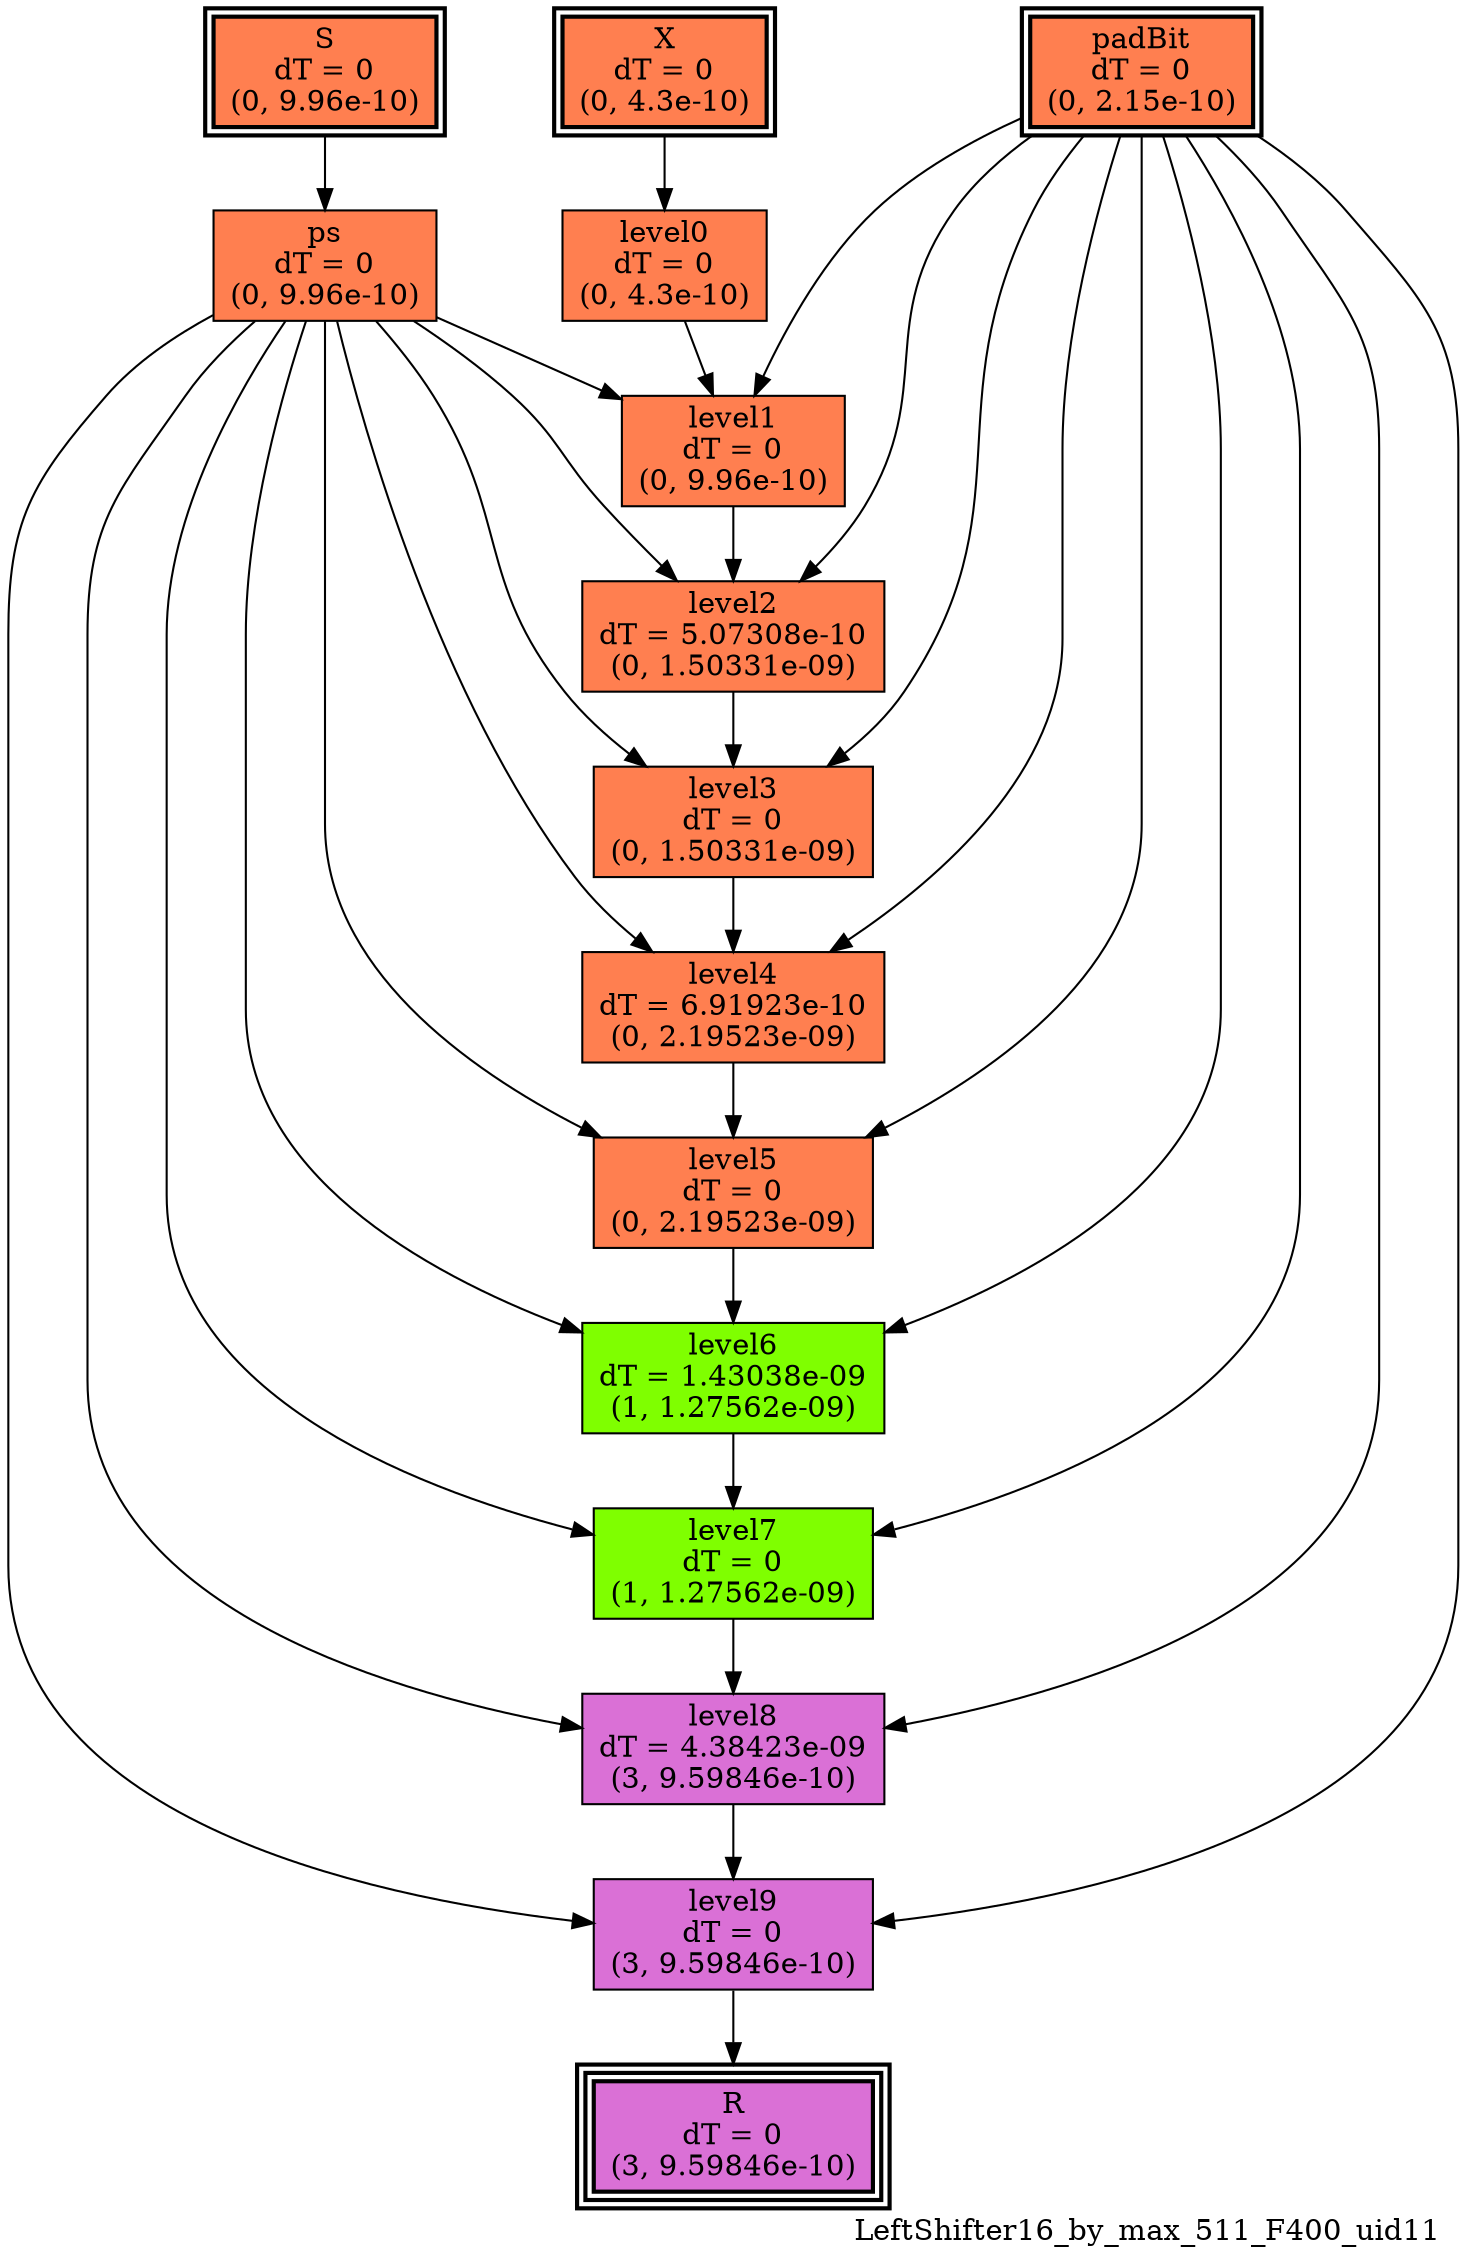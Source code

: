 digraph LeftShifter16_by_max_511_F400_uid11
{
	//graph drawing options
	label=LeftShifter16_by_max_511_F400_uid11;
	labelloc=bottom;
	labeljust=right;
	ratio=auto;
	nodesep=0.25;
	ranksep=0.5;

	//input/output signals of operator LeftShifter16_by_max_511_F400_uid11
	X__LeftShifter16_by_max_511_F400_uid11 [ label="X\ndT = 0\n(0, 4.3e-10)", shape=box, color=black, style="bold, filled", fillcolor=coral, peripheries=2 ];
	S__LeftShifter16_by_max_511_F400_uid11 [ label="S\ndT = 0\n(0, 9.96e-10)", shape=box, color=black, style="bold, filled", fillcolor=coral, peripheries=2 ];
	padBit__LeftShifter16_by_max_511_F400_uid11 [ label="padBit\ndT = 0\n(0, 2.15e-10)", shape=box, color=black, style="bold, filled", fillcolor=coral, peripheries=2 ];
	R__LeftShifter16_by_max_511_F400_uid11 [ label="R\ndT = 0\n(3, 9.59846e-10)", shape=box, color=black, style="bold, filled", fillcolor=orchid, peripheries=3 ];
	{rank=same X__LeftShifter16_by_max_511_F400_uid11, S__LeftShifter16_by_max_511_F400_uid11, padBit__LeftShifter16_by_max_511_F400_uid11};
	{rank=same R__LeftShifter16_by_max_511_F400_uid11};
	//internal signals of operator LeftShifter16_by_max_511_F400_uid11
	ps__LeftShifter16_by_max_511_F400_uid11 [ label="ps\ndT = 0\n(0, 9.96e-10)", shape=box, color=black, style=filled, fillcolor=coral, peripheries=1 ];
	level0__LeftShifter16_by_max_511_F400_uid11 [ label="level0\ndT = 0\n(0, 4.3e-10)", shape=box, color=black, style=filled, fillcolor=coral, peripheries=1 ];
	level1__LeftShifter16_by_max_511_F400_uid11 [ label="level1\ndT = 0\n(0, 9.96e-10)", shape=box, color=black, style=filled, fillcolor=coral, peripheries=1 ];
	level2__LeftShifter16_by_max_511_F400_uid11 [ label="level2\ndT = 5.07308e-10\n(0, 1.50331e-09)", shape=box, color=black, style=filled, fillcolor=coral, peripheries=1 ];
	level3__LeftShifter16_by_max_511_F400_uid11 [ label="level3\ndT = 0\n(0, 1.50331e-09)", shape=box, color=black, style=filled, fillcolor=coral, peripheries=1 ];
	level4__LeftShifter16_by_max_511_F400_uid11 [ label="level4\ndT = 6.91923e-10\n(0, 2.19523e-09)", shape=box, color=black, style=filled, fillcolor=coral, peripheries=1 ];
	level5__LeftShifter16_by_max_511_F400_uid11 [ label="level5\ndT = 0\n(0, 2.19523e-09)", shape=box, color=black, style=filled, fillcolor=coral, peripheries=1 ];
	level6__LeftShifter16_by_max_511_F400_uid11 [ label="level6\ndT = 1.43038e-09\n(1, 1.27562e-09)", shape=box, color=black, style=filled, fillcolor=chartreuse, peripheries=1 ];
	level7__LeftShifter16_by_max_511_F400_uid11 [ label="level7\ndT = 0\n(1, 1.27562e-09)", shape=box, color=black, style=filled, fillcolor=chartreuse, peripheries=1 ];
	level8__LeftShifter16_by_max_511_F400_uid11 [ label="level8\ndT = 4.38423e-09\n(3, 9.59846e-10)", shape=box, color=black, style=filled, fillcolor=orchid, peripheries=1 ];
	level9__LeftShifter16_by_max_511_F400_uid11 [ label="level9\ndT = 0\n(3, 9.59846e-10)", shape=box, color=black, style=filled, fillcolor=orchid, peripheries=1 ];

	//subcomponents of operator LeftShifter16_by_max_511_F400_uid11

	//input and internal signal connections of operator LeftShifter16_by_max_511_F400_uid11
	X__LeftShifter16_by_max_511_F400_uid11 -> level0__LeftShifter16_by_max_511_F400_uid11 [ arrowhead=normal, arrowsize=1.0, arrowtail=normal, color=black, dir=forward  ];
	S__LeftShifter16_by_max_511_F400_uid11 -> ps__LeftShifter16_by_max_511_F400_uid11 [ arrowhead=normal, arrowsize=1.0, arrowtail=normal, color=black, dir=forward  ];
	padBit__LeftShifter16_by_max_511_F400_uid11 -> level1__LeftShifter16_by_max_511_F400_uid11 [ arrowhead=normal, arrowsize=1.0, arrowtail=normal, color=black, dir=forward  ];
	padBit__LeftShifter16_by_max_511_F400_uid11 -> level2__LeftShifter16_by_max_511_F400_uid11 [ arrowhead=normal, arrowsize=1.0, arrowtail=normal, color=black, dir=forward  ];
	padBit__LeftShifter16_by_max_511_F400_uid11 -> level3__LeftShifter16_by_max_511_F400_uid11 [ arrowhead=normal, arrowsize=1.0, arrowtail=normal, color=black, dir=forward  ];
	padBit__LeftShifter16_by_max_511_F400_uid11 -> level4__LeftShifter16_by_max_511_F400_uid11 [ arrowhead=normal, arrowsize=1.0, arrowtail=normal, color=black, dir=forward  ];
	padBit__LeftShifter16_by_max_511_F400_uid11 -> level5__LeftShifter16_by_max_511_F400_uid11 [ arrowhead=normal, arrowsize=1.0, arrowtail=normal, color=black, dir=forward  ];
	padBit__LeftShifter16_by_max_511_F400_uid11 -> level6__LeftShifter16_by_max_511_F400_uid11 [ arrowhead=normal, arrowsize=1.0, arrowtail=normal, color=black, dir=forward  ];
	padBit__LeftShifter16_by_max_511_F400_uid11 -> level7__LeftShifter16_by_max_511_F400_uid11 [ arrowhead=normal, arrowsize=1.0, arrowtail=normal, color=black, dir=forward  ];
	padBit__LeftShifter16_by_max_511_F400_uid11 -> level8__LeftShifter16_by_max_511_F400_uid11 [ arrowhead=normal, arrowsize=1.0, arrowtail=normal, color=black, dir=forward  ];
	padBit__LeftShifter16_by_max_511_F400_uid11 -> level9__LeftShifter16_by_max_511_F400_uid11 [ arrowhead=normal, arrowsize=1.0, arrowtail=normal, color=black, dir=forward  ];
	ps__LeftShifter16_by_max_511_F400_uid11 -> level1__LeftShifter16_by_max_511_F400_uid11 [ arrowhead=normal, arrowsize=1.0, arrowtail=normal, color=black, dir=forward  ];
	ps__LeftShifter16_by_max_511_F400_uid11 -> level2__LeftShifter16_by_max_511_F400_uid11 [ arrowhead=normal, arrowsize=1.0, arrowtail=normal, color=black, dir=forward  ];
	ps__LeftShifter16_by_max_511_F400_uid11 -> level3__LeftShifter16_by_max_511_F400_uid11 [ arrowhead=normal, arrowsize=1.0, arrowtail=normal, color=black, dir=forward  ];
	ps__LeftShifter16_by_max_511_F400_uid11 -> level4__LeftShifter16_by_max_511_F400_uid11 [ arrowhead=normal, arrowsize=1.0, arrowtail=normal, color=black, dir=forward  ];
	ps__LeftShifter16_by_max_511_F400_uid11 -> level5__LeftShifter16_by_max_511_F400_uid11 [ arrowhead=normal, arrowsize=1.0, arrowtail=normal, color=black, dir=forward  ];
	ps__LeftShifter16_by_max_511_F400_uid11 -> level6__LeftShifter16_by_max_511_F400_uid11 [ arrowhead=normal, arrowsize=1.0, arrowtail=normal, color=black, dir=forward  ];
	ps__LeftShifter16_by_max_511_F400_uid11 -> level7__LeftShifter16_by_max_511_F400_uid11 [ arrowhead=normal, arrowsize=1.0, arrowtail=normal, color=black, dir=forward  ];
	ps__LeftShifter16_by_max_511_F400_uid11 -> level8__LeftShifter16_by_max_511_F400_uid11 [ arrowhead=normal, arrowsize=1.0, arrowtail=normal, color=black, dir=forward  ];
	ps__LeftShifter16_by_max_511_F400_uid11 -> level9__LeftShifter16_by_max_511_F400_uid11 [ arrowhead=normal, arrowsize=1.0, arrowtail=normal, color=black, dir=forward  ];
	level0__LeftShifter16_by_max_511_F400_uid11 -> level1__LeftShifter16_by_max_511_F400_uid11 [ arrowhead=normal, arrowsize=1.0, arrowtail=normal, color=black, dir=forward  ];
	level1__LeftShifter16_by_max_511_F400_uid11 -> level2__LeftShifter16_by_max_511_F400_uid11 [ arrowhead=normal, arrowsize=1.0, arrowtail=normal, color=black, dir=forward  ];
	level2__LeftShifter16_by_max_511_F400_uid11 -> level3__LeftShifter16_by_max_511_F400_uid11 [ arrowhead=normal, arrowsize=1.0, arrowtail=normal, color=black, dir=forward  ];
	level3__LeftShifter16_by_max_511_F400_uid11 -> level4__LeftShifter16_by_max_511_F400_uid11 [ arrowhead=normal, arrowsize=1.0, arrowtail=normal, color=black, dir=forward  ];
	level4__LeftShifter16_by_max_511_F400_uid11 -> level5__LeftShifter16_by_max_511_F400_uid11 [ arrowhead=normal, arrowsize=1.0, arrowtail=normal, color=black, dir=forward  ];
	level5__LeftShifter16_by_max_511_F400_uid11 -> level6__LeftShifter16_by_max_511_F400_uid11 [ arrowhead=normal, arrowsize=1.0, arrowtail=normal, color=black, dir=forward  ];
	level6__LeftShifter16_by_max_511_F400_uid11 -> level7__LeftShifter16_by_max_511_F400_uid11 [ arrowhead=normal, arrowsize=1.0, arrowtail=normal, color=black, dir=forward  ];
	level7__LeftShifter16_by_max_511_F400_uid11 -> level8__LeftShifter16_by_max_511_F400_uid11 [ arrowhead=normal, arrowsize=1.0, arrowtail=normal, color=black, dir=forward  ];
	level8__LeftShifter16_by_max_511_F400_uid11 -> level9__LeftShifter16_by_max_511_F400_uid11 [ arrowhead=normal, arrowsize=1.0, arrowtail=normal, color=black, dir=forward  ];
	level9__LeftShifter16_by_max_511_F400_uid11 -> R__LeftShifter16_by_max_511_F400_uid11 [ arrowhead=normal, arrowsize=1.0, arrowtail=normal, color=black, dir=forward  ];
}

